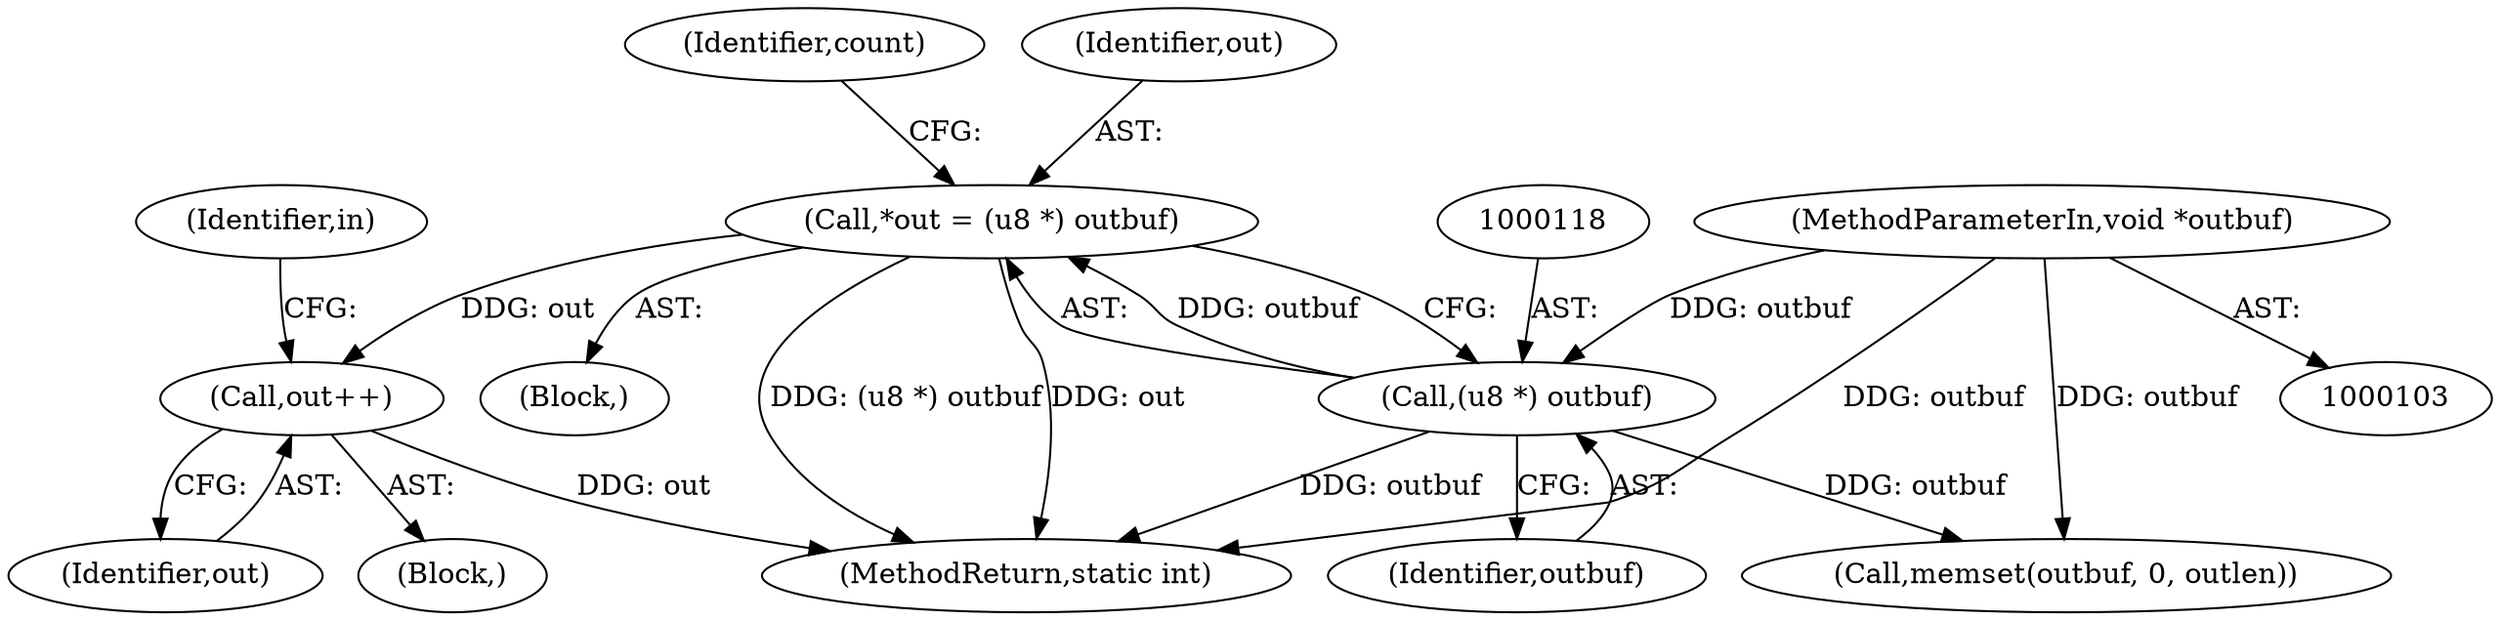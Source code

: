 digraph "0_OpenSC_412a6142c27a5973c61ba540e33cdc22d5608e68@pointer" {
"1000209" [label="(Call,out++)"];
"1000115" [label="(Call,*out = (u8 *) outbuf)"];
"1000117" [label="(Call,(u8 *) outbuf)"];
"1000106" [label="(MethodParameterIn,void *outbuf)"];
"1000223" [label="(MethodReturn,static int)"];
"1000117" [label="(Call,(u8 *) outbuf)"];
"1000119" [label="(Identifier,outbuf)"];
"1000210" [label="(Identifier,out)"];
"1000152" [label="(Call,memset(outbuf, 0, outlen))"];
"1000123" [label="(Identifier,count)"];
"1000109" [label="(Block,)"];
"1000116" [label="(Identifier,out)"];
"1000115" [label="(Call,*out = (u8 *) outbuf)"];
"1000158" [label="(Block,)"];
"1000209" [label="(Call,out++)"];
"1000106" [label="(MethodParameterIn,void *outbuf)"];
"1000212" [label="(Identifier,in)"];
"1000209" -> "1000158"  [label="AST: "];
"1000209" -> "1000210"  [label="CFG: "];
"1000210" -> "1000209"  [label="AST: "];
"1000212" -> "1000209"  [label="CFG: "];
"1000209" -> "1000223"  [label="DDG: out"];
"1000115" -> "1000209"  [label="DDG: out"];
"1000115" -> "1000109"  [label="AST: "];
"1000115" -> "1000117"  [label="CFG: "];
"1000116" -> "1000115"  [label="AST: "];
"1000117" -> "1000115"  [label="AST: "];
"1000123" -> "1000115"  [label="CFG: "];
"1000115" -> "1000223"  [label="DDG: (u8 *) outbuf"];
"1000115" -> "1000223"  [label="DDG: out"];
"1000117" -> "1000115"  [label="DDG: outbuf"];
"1000117" -> "1000119"  [label="CFG: "];
"1000118" -> "1000117"  [label="AST: "];
"1000119" -> "1000117"  [label="AST: "];
"1000117" -> "1000223"  [label="DDG: outbuf"];
"1000106" -> "1000117"  [label="DDG: outbuf"];
"1000117" -> "1000152"  [label="DDG: outbuf"];
"1000106" -> "1000103"  [label="AST: "];
"1000106" -> "1000223"  [label="DDG: outbuf"];
"1000106" -> "1000152"  [label="DDG: outbuf"];
}
